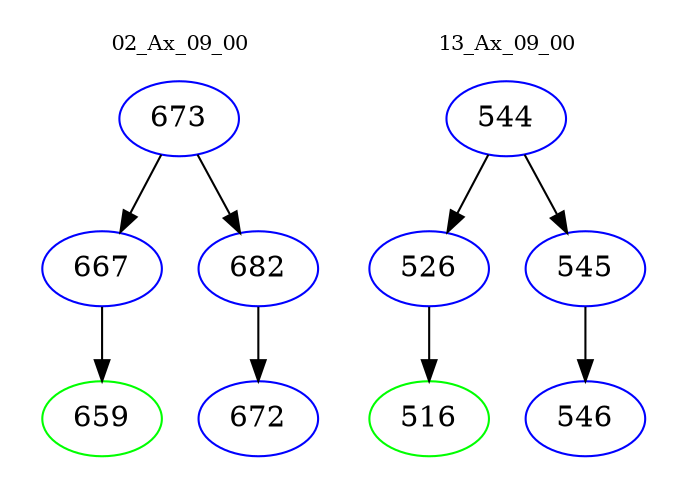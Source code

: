 digraph{
subgraph cluster_0 {
color = white
label = "02_Ax_09_00";
fontsize=10;
T0_673 [label="673", color="blue"]
T0_673 -> T0_667 [color="black"]
T0_667 [label="667", color="blue"]
T0_667 -> T0_659 [color="black"]
T0_659 [label="659", color="green"]
T0_673 -> T0_682 [color="black"]
T0_682 [label="682", color="blue"]
T0_682 -> T0_672 [color="black"]
T0_672 [label="672", color="blue"]
}
subgraph cluster_1 {
color = white
label = "13_Ax_09_00";
fontsize=10;
T1_544 [label="544", color="blue"]
T1_544 -> T1_526 [color="black"]
T1_526 [label="526", color="blue"]
T1_526 -> T1_516 [color="black"]
T1_516 [label="516", color="green"]
T1_544 -> T1_545 [color="black"]
T1_545 [label="545", color="blue"]
T1_545 -> T1_546 [color="black"]
T1_546 [label="546", color="blue"]
}
}
